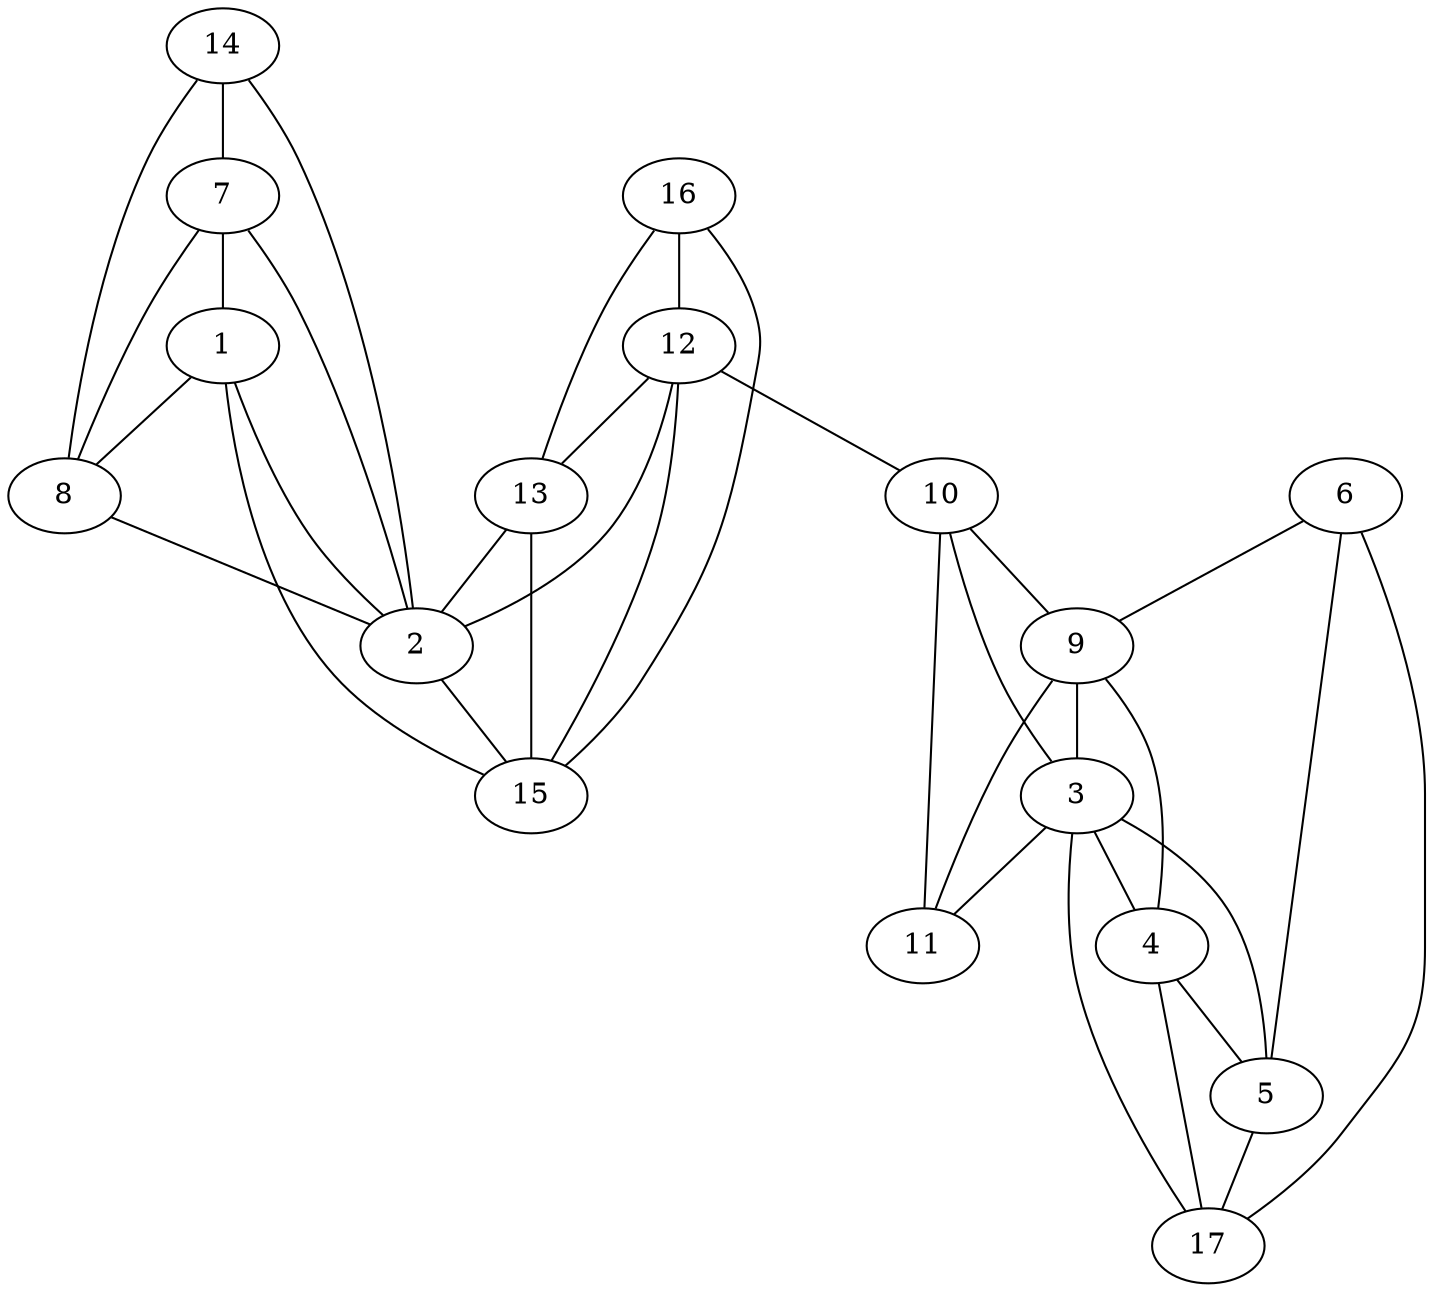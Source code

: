 graph pdb3cyh {
	1	 [aaLength=5,
		sequence=ADKVP,
		type=0];
	2	 [aaLength=12,
		sequence=KTAENFRALSTG,
		type=0];
	1 -- 2	 [distance0="13.99646",
		frequency=1,
		type0=1];
	8	 [aaLength=10,
		sequence=PLGRVSFELF,
		type=1];
	1 -- 8	 [distance0="26.14929",
		frequency=1,
		type0=3];
	15	 [aaLength=4,
		sequence=EKGF,
		type=2];
	1 -- 15	 [distance0="22.88031",
		frequency=1,
		type0=2];
	2 -- 15	 [distance0="12.28424",
		distance1="0.0",
		frequency=2,
		type0=1,
		type1=5];
	3	 [aaLength=5,
		sequence=EWLDG,
		type=0];
	5	 [aaLength=4,
		sequence=RFGS,
		type=0];
	3 -- 5	 [distance0="27.8414",
		frequency=1,
		type0=2];
	4	 [aaLength=8,
		sequence=MNIVEAME,
		type=0];
	3 -- 4	 [distance0="17.85267",
		frequency=1,
		type0=1];
	11	 [aaLength=4,
		sequence=FICT,
		type=1];
	3 -- 11	 [distance0="28.22208",
		frequency=1,
		type0=3];
	4 -- 5	 [distance0="11.78451",
		distance1="0.0",
		frequency=2,
		type0=1,
		type1=5];
	17	 [aaLength=4,
		sequence=RNGK,
		type=2];
	4 -- 17	 [distance0="17.66662",
		frequency=1,
		type0=2];
	5 -- 17	 [distance0="7.227554",
		distance1="0.0",
		frequency=2,
		type0=1,
		type1=5];
	6	 [aaLength=8,
		sequence=TIADCGQL,
		type=1];
	6 -- 5	 [distance0="40.59761",
		frequency=1,
		type0=3];
	9	 [aaLength=7,
		sequence=FGKVKEG,
		type=1];
	6 -- 9	 [distance0="28.0",
		frequency=1,
		type0=1];
	6 -- 17	 [distance0="37.14622",
		frequency=1,
		type0=2];
	7	 [aaLength=8,
		sequence=VFFDIAVD,
		type=1];
	7 -- 1	 [distance0="31.36535",
		frequency=1,
		type0=3];
	7 -- 2	 [distance0="28.38307",
		frequency=1,
		type0=2];
	7 -- 8	 [distance0="10.0",
		frequency=1,
		type0=1];
	8 -- 2	 [distance0="20.13948",
		distance1="5.0",
		frequency=2,
		type0=2,
		type1=4];
	9 -- 3	 [distance0="28.78343",
		frequency=1,
		type0=3];
	9 -- 4	 [distance0="0.0",
		frequency=1,
		type0=5];
	9 -- 11	 [distance0="16.0",
		frequency=1,
		type0=1];
	10	 [aaLength=4,
		sequence=LSMA,
		type=1];
	10 -- 3	 [distance0="35.09253",
		frequency=1,
		type0=3];
	10 -- 9	 [distance0="31.0",
		frequency=1,
		type0=2];
	10 -- 11	 [distance0="15.0",
		distance1="11.0",
		frequency=2,
		type0=1,
		type1=4];
	12	 [aaLength=4,
		sequence=CQGG,
		type=1];
	12 -- 2	 [distance0="33.78755",
		frequency=1,
		type0=3];
	12 -- 10	 [distance0="32.0",
		frequency=1,
		type0=4];
	13	 [aaLength=5,
		sequence=HRIIP,
		type=1];
	12 -- 13	 [distance0="8.0",
		frequency=1,
		type0=1];
	12 -- 15	 [distance0="21.91033",
		frequency=1,
		type0=2];
	13 -- 2	 [distance0="26.6383",
		frequency=1,
		type0=3];
	13 -- 15	 [distance0="15.49395",
		frequency=1,
		type0=2];
	14	 [aaLength=4,
		sequence=DGEP,
		type=2];
	14 -- 2	 [distance0="31.25508",
		frequency=1,
		type0=1];
	14 -- 8	 [distance0="33.40613",
		distance1="0.0",
		frequency=2,
		type0=2,
		type1=5];
	14 -- 7	 [distance0="33.99955",
		frequency=1,
		type0=3];
	16	 [aaLength=4,
		sequence=PGFM,
		type=2];
	16 -- 12	 [distance0="36.3099",
		distance1="0.0",
		frequency=2,
		type0=2,
		type1=5];
	16 -- 13	 [distance0="36.3099",
		frequency=1,
		type0=3];
	16 -- 15	 [distance0="30.97183",
		frequency=1,
		type0=1];
	17 -- 3	 [distance0="32.07019",
		frequency=1,
		type0=3];
}
